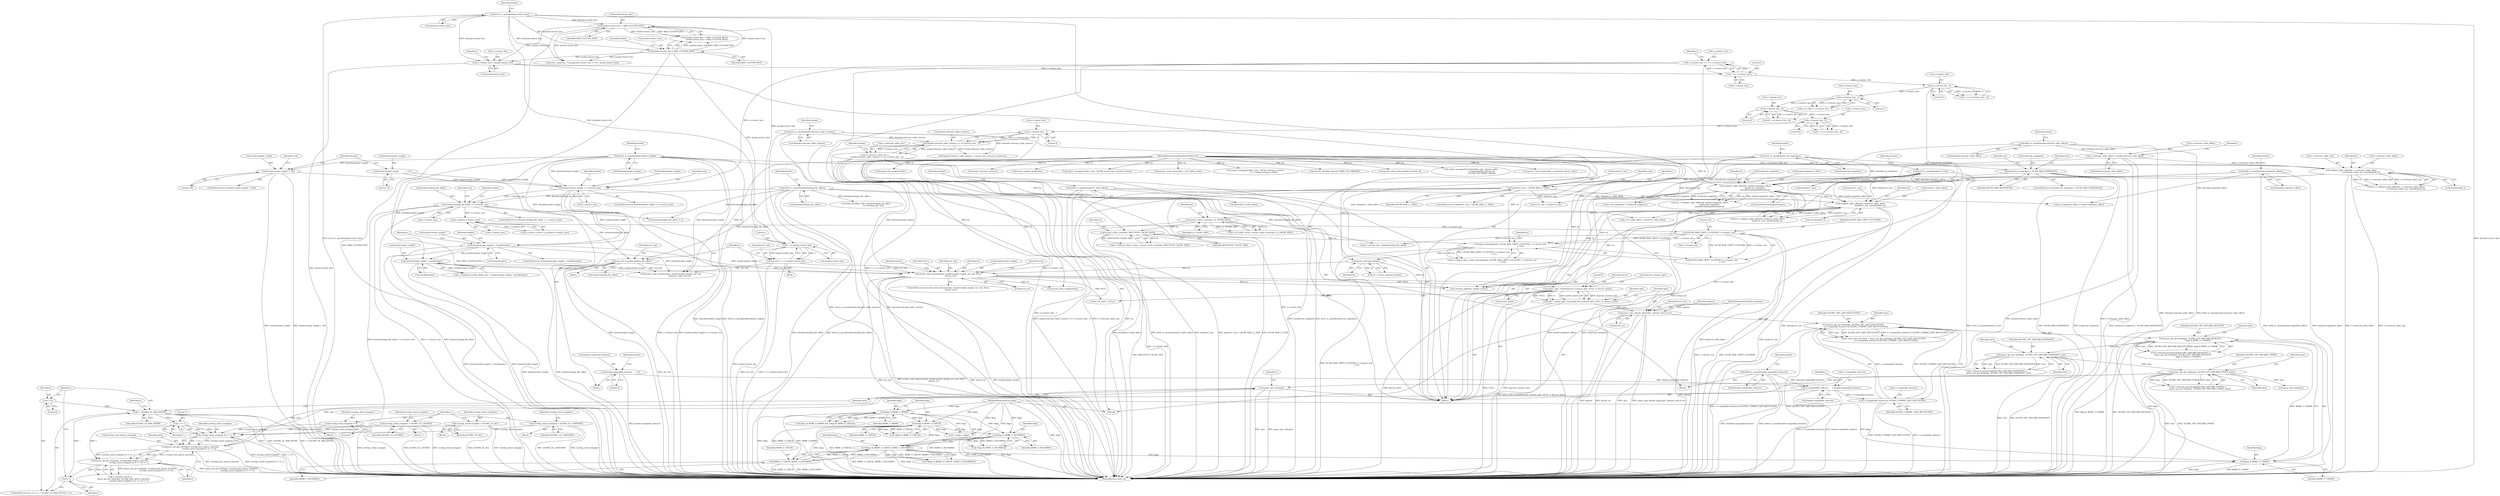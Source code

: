digraph "0_qemu_6a83f8b5bec6f59e56cc49bd49e4c3f8f805d56f_0@pointer" {
"1001400" [label="(Call,qemu_opts_del(opts))"];
"1001312" [label="(Call,qemu_opt_get_bool(opts, QCOW2_OPT_DISCARD_OTHER, false))"];
"1001302" [label="(Call,qemu_opt_get_bool(opts, QCOW2_OPT_DISCARD_SNAPSHOT, true))"];
"1001290" [label="(Call,qemu_opt_get_bool(opts, QCOW2_OPT_DISCARD_REQUEST,\n                          flags & BDRV_O_UNMAP))"];
"1001262" [label="(Call,qemu_opt_get_bool(opts, QCOW2_OPT_LAZY_REFCOUNTS,\n        (s->compatible_features & QCOW2_COMPAT_LAZY_REFCOUNTS)))"];
"1001242" [label="(Call,qemu_opts_absorb_qdict(opts, options, &local_err))"];
"1001233" [label="(Call,opts = qemu_opts_create(&qcow2_runtime_opts, NULL, 0, &error_abort))"];
"1001235" [label="(Call,qemu_opts_create(&qcow2_runtime_opts, NULL, 0, &error_abort))"];
"1001042" [label="(Call,qcow2_read_extensions(bs, header.header_length, ext_end, NULL,\n        &local_err))"];
"1001018" [label="(Call,qcow2_refcount_init(bs))"];
"1000996" [label="(Call,qemu_blockalign(bs, QCOW_MAX_CRYPT_CLUSTERS * s->cluster_size\n                                  + 512))"];
"1000981" [label="(Call,qcow2_cache_create(bs, REFCOUNT_CACHE_SIZE))"];
"1000974" [label="(Call,qcow2_cache_create(bs, L2_CACHE_SIZE))"];
"1000876" [label="(Call,validate_table_offset(bs, header.l1_table_offset,\n                                header.l1_size, sizeof(uint64_t)))"];
"1000786" [label="(Call,validate_table_offset(bs, header.snapshots_offset,\n                                header.nb_snapshots,\n                                sizeof(QCowSnapshotHeader)))"];
"1000750" [label="(Call,validate_table_offset(bs, s->refcount_table_offset,\n                                s->refcount_table_size, sizeof(uint64_t)))"];
"1000121" [label="(MethodParameterIn,BlockDriverState *bs)"];
"1000712" [label="(Call,s->refcount_table_offset = header.refcount_table_offset)"];
"1000218" [label="(Call,be64_to_cpus(&header.refcount_table_offset))"];
"1000719" [label="(Call,s->refcount_table_size =\n        header.refcount_table_clusters << (s->cluster_bits - 3))"];
"1000723" [label="(Call,header.refcount_table_clusters << (s->cluster_bits - 3))"];
"1000223" [label="(Call,be32_to_cpus(&header.refcount_table_clusters))"];
"1000727" [label="(Call,s->cluster_bits - 3)"];
"1000704" [label="(Call,s->cluster_bits - 8)"];
"1000692" [label="(Call,s->cluster_bits - 8)"];
"1000663" [label="(Call,s->cluster_bits - 3)"];
"1000331" [label="(Call,s->cluster_bits - 9)"];
"1000320" [label="(Call,1 << s->cluster_bits)"];
"1000309" [label="(Call,s->cluster_bits = header.cluster_bits)"];
"1000292" [label="(Call,header.cluster_bits > MAX_CLUSTER_BITS)"];
"1000198" [label="(Call,be32_to_cpus(&header.cluster_bits))"];
"1000287" [label="(Call,header.cluster_bits < MIN_CLUSTER_BITS)"];
"1000228" [label="(Call,be64_to_cpus(&header.snapshots_offset))"];
"1000233" [label="(Call,be32_to_cpus(&header.nb_snapshots))"];
"1000770" [label="(Call,header.nb_snapshots > QCOW_MAX_SNAPSHOTS)"];
"1000208" [label="(Call,be64_to_cpus(&header.l1_table_offset))"];
"1000213" [label="(Call,be32_to_cpus(&header.l1_size))"];
"1000806" [label="(Call,header.l1_size > QCOW_MAX_L1_SIZE)"];
"1000999" [label="(Call,QCOW_MAX_CRYPT_CLUSTERS * s->cluster_size)"];
"1000988" [label="(Call,g_malloc(s->cluster_size))"];
"1000479" [label="(Call,header.backing_file_offset > s->cluster_size)"];
"1000183" [label="(Call,be64_to_cpus(&header.backing_file_offset))"];
"1000411" [label="(Call,header.header_length > s->cluster_size)"];
"1000396" [label="(Call,header.header_length < 104)"];
"1000390" [label="(Call,be32_to_cpus(&header.header_length))"];
"1000363" [label="(Call,header.header_length            = 72)"];
"1000316" [label="(Call,s->cluster_size = 1 << s->cluster_bits)"];
"1000439" [label="(Call,header.header_length - sizeof(header))"];
"1000428" [label="(Call,header.header_length > sizeof(header))"];
"1000500" [label="(Call,ext_end = header.backing_file_offset)"];
"1000507" [label="(Call,ext_end = 1 << header.cluster_bits)"];
"1000509" [label="(Call,1 << header.cluster_bits)"];
"1000122" [label="(MethodParameterIn,QDict *options)"];
"1001265" [label="(Call,s->compatible_features & QCOW2_COMPAT_LAZY_REFCOUNTS)"];
"1000521" [label="(Call,s->compatible_features      = header.compatible_features)"];
"1000348" [label="(Call,header.compatible_features      = 0)"];
"1000375" [label="(Call,be64_to_cpus(&header.compatible_features))"];
"1001293" [label="(Call,flags & BDRV_O_UNMAP)"];
"1001196" [label="(Call,flags & (BDRV_O_CHECK | BDRV_O_INCOMING))"];
"1001161" [label="(Call,flags & BDRV_O_INCOMING)"];
"1000123" [label="(MethodParameterIn,int flags)"];
"1000580" [label="(Call,flags & BDRV_O_RDWR)"];
"1000584" [label="(Call,flags & BDRV_O_CHECK)"];
"1001198" [label="(Call,BDRV_O_CHECK | BDRV_O_INCOMING)"];
"1001389" [label="(Call,qemu_opt_get_bool(opts, overlap_bool_option_names[i],\n                              overlap_check_template & (1 << i)))"];
"1001394" [label="(Call,overlap_check_template & (1 << i))"];
"1001353" [label="(Call,overlap_check_template = QCOW2_OL_ALL)"];
"1001333" [label="(Call,overlap_check_template = QCOW2_OL_CONSTANT)"];
"1001343" [label="(Call,overlap_check_template = QCOW2_OL_CACHED)"];
"1001323" [label="(Call,overlap_check_template = 0)"];
"1001396" [label="(Call,1 << i)"];
"1001378" [label="(Call,i < QCOW2_OL_MAX_BITNR)"];
"1001381" [label="(Call,i++)"];
"1001388" [label="(Call,qemu_opt_get_bool(opts, overlap_bool_option_names[i],\n                              overlap_check_template & (1 << i)) << i)"];
"1001375" [label="(Call,i = 0)"];
"1001400" [label="(Call,qemu_opts_del(opts))"];
"1000219" [label="(Call,&header.refcount_table_offset)"];
"1000530" [label="(Identifier,s)"];
"1000704" [label="(Call,s->cluster_bits - 8)"];
"1000584" [label="(Call,flags & BDRV_O_CHECK)"];
"1001258" [label="(Call,s->use_lazy_refcounts = qemu_opt_get_bool(opts, QCOW2_OPT_LAZY_REFCOUNTS,\n        (s->compatible_features & QCOW2_COMPAT_LAZY_REFCOUNTS)))"];
"1000481" [label="(Identifier,header)"];
"1001312" [label="(Call,qemu_opt_get_bool(opts, QCOW2_OPT_DISCARD_OTHER, false))"];
"1000586" [label="(Identifier,BDRV_O_CHECK)"];
"1001294" [label="(Identifier,flags)"];
"1001303" [label="(Identifier,opts)"];
"1000705" [label="(Call,s->cluster_bits)"];
"1001352" [label="(Block,)"];
"1001264" [label="(Identifier,QCOW2_OPT_LAZY_REFCOUNTS)"];
"1000581" [label="(Identifier,flags)"];
"1000881" [label="(Call,header.l1_size)"];
"1000293" [label="(Call,header.cluster_bits)"];
"1000585" [label="(Identifier,flags)"];
"1001378" [label="(Call,i < QCOW2_OL_MAX_BITNR)"];
"1001284" [label="(Call,s->discard_passthrough[QCOW2_DISCARD_REQUEST] =\n        qemu_opt_get_bool(opts, QCOW2_OPT_DISCARD_REQUEST,\n                          flags & BDRV_O_UNMAP))"];
"1000216" [label="(Identifier,header)"];
"1001197" [label="(Identifier,flags)"];
"1001362" [label="(Call,qemu_opts_del(opts))"];
"1001467" [label="(Call,qcow2_cache_destroy(bs, s->refcount_block_cache))"];
"1000208" [label="(Call,be64_to_cpus(&header.l1_table_offset))"];
"1001386" [label="(Identifier,s)"];
"1000298" [label="(Call,error_setg(errp, \"Unsupported cluster size: 2^%i\", header.cluster_bits))"];
"1000976" [label="(Identifier,L2_CACHE_SIZE)"];
"1001482" [label="(MethodReturn,static int)"];
"1000224" [label="(Call,&header.refcount_table_clusters)"];
"1000975" [label="(Identifier,bs)"];
"1000970" [label="(Call,s->l2_table_cache = qcow2_cache_create(bs, L2_CACHE_SIZE))"];
"1000895" [label="(Call,s->l1_table_offset = header.l1_table_offset)"];
"1000984" [label="(Call,s->cluster_cache = g_malloc(s->cluster_size))"];
"1000435" [label="(Call,s->unknown_header_fields_size = header.header_length - sizeof(header))"];
"1000427" [label="(ControlStructure,if (header.header_length > sizeof(header)))"];
"1000999" [label="(Call,QCOW_MAX_CRYPT_CLUSTERS * s->cluster_size)"];
"1000758" [label="(Call,sizeof(uint64_t))"];
"1000296" [label="(Identifier,MAX_CLUSTER_BITS)"];
"1000522" [label="(Call,s->compatible_features)"];
"1001396" [label="(Call,1 << i)"];
"1000390" [label="(Call,be32_to_cpus(&header.header_length))"];
"1001248" [label="(Identifier,local_err)"];
"1000582" [label="(Identifier,BDRV_O_RDWR)"];
"1000580" [label="(Call,flags & BDRV_O_RDWR)"];
"1000755" [label="(Call,s->refcount_table_size)"];
"1000209" [label="(Call,&header.l1_table_offset)"];
"1000992" [label="(Call,s->cluster_data = qemu_blockalign(bs, QCOW_MAX_CRYPT_CLUSTERS * s->cluster_size\n                                  + 512))"];
"1000786" [label="(Call,validate_table_offset(bs, header.snapshots_offset,\n                                header.nb_snapshots,\n                                sizeof(QCowSnapshotHeader)))"];
"1000497" [label="(Identifier,header)"];
"1000659" [label="(Call,s->l2_bits = s->cluster_bits - 3)"];
"1001011" [label="(Call,s->flags = flags)"];
"1000332" [label="(Call,s->cluster_bits)"];
"1000723" [label="(Call,header.refcount_table_clusters << (s->cluster_bits - 3))"];
"1000777" [label="(Identifier,errp)"];
"1001049" [label="(Call,&local_err)"];
"1000231" [label="(Identifier,header)"];
"1000331" [label="(Call,s->cluster_bits - 9)"];
"1000787" [label="(Identifier,bs)"];
"1000667" [label="(Literal,3)"];
"1000664" [label="(Call,s->cluster_bits)"];
"1000483" [label="(Call,s->cluster_size)"];
"1000397" [label="(Call,header.header_length)"];
"1000342" [label="(Block,)"];
"1000501" [label="(Identifier,ext_end)"];
"1001161" [label="(Call,flags & BDRV_O_INCOMING)"];
"1001345" [label="(Identifier,QCOW2_OL_CACHED)"];
"1000791" [label="(Call,header.nb_snapshots)"];
"1001439" [label="(Call,qcow2_free_snapshots(bs))"];
"1000982" [label="(Identifier,bs)"];
"1001376" [label="(Identifier,i)"];
"1000788" [label="(Call,header.snapshots_offset)"];
"1000663" [label="(Call,s->cluster_bits - 3)"];
"1001195" [label="(Call,!(flags & (BDRV_O_CHECK | BDRV_O_INCOMING)))"];
"1000500" [label="(Call,ext_end = header.backing_file_offset)"];
"1000322" [label="(Call,s->cluster_bits)"];
"1000291" [label="(Identifier,MIN_CLUSTER_BITS)"];
"1000369" [label="(Block,)"];
"1001292" [label="(Identifier,QCOW2_OPT_DISCARD_REQUEST)"];
"1000690" [label="(Call,62 - (s->cluster_bits - 8))"];
"1001324" [label="(Identifier,overlap_check_template)"];
"1001019" [label="(Identifier,bs)"];
"1000731" [label="(Literal,3)"];
"1000877" [label="(Identifier,bs)"];
"1000784" [label="(Call,ret = validate_table_offset(bs, header.snapshots_offset,\n                                header.nb_snapshots,\n                                sizeof(QCowSnapshotHeader)))"];
"1000713" [label="(Call,s->refcount_table_offset)"];
"1001389" [label="(Call,qemu_opt_get_bool(opts, overlap_bool_option_names[i],\n                              overlap_check_template & (1 << i)))"];
"1001441" [label="(Call,qcow2_refcount_close(bs))"];
"1001238" [label="(Identifier,NULL)"];
"1000983" [label="(Identifier,REFCOUNT_CACHE_SIZE)"];
"1000721" [label="(Identifier,s)"];
"1000720" [label="(Call,s->refcount_table_size)"];
"1000794" [label="(Call,sizeof(QCowSnapshotHeader))"];
"1000294" [label="(Identifier,header)"];
"1000696" [label="(Literal,8)"];
"1000748" [label="(Call,ret = validate_table_offset(bs, s->refcount_table_offset,\n                                s->refcount_table_size, sizeof(uint64_t)))"];
"1000813" [label="(Identifier,errp)"];
"1000432" [label="(Call,sizeof(header))"];
"1001200" [label="(Identifier,BDRV_O_INCOMING)"];
"1001353" [label="(Call,overlap_check_template = QCOW2_OL_ALL)"];
"1001391" [label="(Call,overlap_bool_option_names[i])"];
"1001381" [label="(Call,i++)"];
"1001004" [label="(Literal,512)"];
"1001244" [label="(Identifier,options)"];
"1001018" [label="(Call,qcow2_refcount_init(bs))"];
"1001233" [label="(Call,opts = qemu_opts_create(&qcow2_runtime_opts, NULL, 0, &error_abort))"];
"1000125" [label="(Block,)"];
"1001236" [label="(Call,&qcow2_runtime_opts)"];
"1000981" [label="(Call,qcow2_cache_create(bs, REFCOUNT_CACHE_SIZE))"];
"1001306" [label="(Call,s->discard_passthrough[QCOW2_DISCARD_OTHER] =\n        qemu_opt_get_bool(opts, QCOW2_OPT_DISCARD_OTHER, false))"];
"1000288" [label="(Call,header.cluster_bits)"];
"1000398" [label="(Identifier,header)"];
"1000317" [label="(Call,s->cluster_size)"];
"1001295" [label="(Identifier,BDRV_O_UNMAP)"];
"1001162" [label="(Identifier,flags)"];
"1001016" [label="(Call,ret = qcow2_refcount_init(bs))"];
"1000827" [label="(Identifier,s)"];
"1001401" [label="(Identifier,opts)"];
"1000480" [label="(Call,header.backing_file_offset)"];
"1001269" [label="(Identifier,QCOW2_COMPAT_LAZY_REFCOUNTS)"];
"1000989" [label="(Call,s->cluster_size)"];
"1000728" [label="(Call,s->cluster_bits)"];
"1000206" [label="(Identifier,header)"];
"1001290" [label="(Call,qemu_opt_get_bool(opts, QCOW2_OPT_DISCARD_REQUEST,\n                          flags & BDRV_O_UNMAP))"];
"1000226" [label="(Identifier,header)"];
"1000807" [label="(Call,header.l1_size)"];
"1001265" [label="(Call,s->compatible_features & QCOW2_COMPAT_LAZY_REFCOUNTS)"];
"1000352" [label="(Literal,0)"];
"1001131" [label="(Call,s->nb_snapshots = header.nb_snapshots)"];
"1000287" [label="(Call,header.cluster_bits < MIN_CLUSTER_BITS)"];
"1000499" [label="(Block,)"];
"1000123" [label="(MethodParameterIn,int flags)"];
"1001335" [label="(Identifier,QCOW2_OL_CONSTANT)"];
"1001296" [label="(Call,s->discard_passthrough[QCOW2_DISCARD_SNAPSHOT] =\n        qemu_opt_get_bool(opts, QCOW2_OPT_DISCARD_SNAPSHOT, true))"];
"1001243" [label="(Identifier,opts)"];
"1000507" [label="(Call,ext_end = 1 << header.cluster_bits)"];
"1001447" [label="(Call,s->l1_table = NULL)"];
"1000184" [label="(Call,&header.backing_file_offset)"];
"1000376" [label="(Call,&header.compatible_features)"];
"1000428" [label="(Call,header.header_length > sizeof(header))"];
"1000318" [label="(Identifier,s)"];
"1000727" [label="(Call,s->cluster_bits - 3)"];
"1001379" [label="(Identifier,i)"];
"1001199" [label="(Identifier,BDRV_O_CHECK)"];
"1001333" [label="(Call,overlap_check_template = QCOW2_OL_CONSTANT)"];
"1001344" [label="(Identifier,overlap_check_template)"];
"1001175" [label="(Call,qcow2_update_header(bs))"];
"1000121" [label="(MethodParameterIn,BlockDriverState *bs)"];
"1000770" [label="(Call,header.nb_snapshots > QCOW_MAX_SNAPSHOTS)"];
"1001095" [label="(Call,bdrv_pread(bs->file, header.backing_file_offset,\n                         bs->backing_file, len))"];
"1001405" [label="(Identifier,s)"];
"1000439" [label="(Call,header.header_length - sizeof(header))"];
"1000214" [label="(Call,&header.l1_size)"];
"1001305" [label="(Identifier,true)"];
"1001314" [label="(Identifier,QCOW2_OPT_DISCARD_OTHER)"];
"1000774" [label="(Identifier,QCOW_MAX_SNAPSHOTS)"];
"1000335" [label="(Literal,9)"];
"1000367" [label="(Literal,72)"];
"1001323" [label="(Call,overlap_check_template = 0)"];
"1001240" [label="(Call,&error_abort)"];
"1001041" [label="(ControlStructure,if (qcow2_read_extensions(bs, header.header_length, ext_end, NULL,\n        &local_err)))"];
"1000183" [label="(Call,be64_to_cpus(&header.backing_file_offset))"];
"1000440" [label="(Call,header.header_length)"];
"1000310" [label="(Call,s->cluster_bits)"];
"1001196" [label="(Call,flags & (BDRV_O_CHECK | BDRV_O_INCOMING))"];
"1001042" [label="(Call,qcow2_read_extensions(bs, header.header_length, ext_end, NULL,\n        &local_err))"];
"1001371" [label="(Identifier,s)"];
"1000719" [label="(Call,s->refcount_table_size =\n        header.refcount_table_clusters << (s->cluster_bits - 3))"];
"1000286" [label="(Call,header.cluster_bits < MIN_CLUSTER_BITS ||\n        header.cluster_bits > MAX_CLUSTER_BITS)"];
"1000702" [label="(Call,1 << (s->cluster_bits - 8))"];
"1000876" [label="(Call,validate_table_offset(bs, header.l1_table_offset,\n                                header.l1_size, sizeof(uint64_t)))"];
"1000320" [label="(Call,1 << s->cluster_bits)"];
"1000412" [label="(Call,header.header_length)"];
"1000751" [label="(Identifier,bs)"];
"1001242" [label="(Call,qemu_opts_absorb_qdict(opts, options, &local_err))"];
"1000974" [label="(Call,qcow2_cache_create(bs, L2_CACHE_SIZE))"];
"1000692" [label="(Call,s->cluster_bits - 8)"];
"1000266" [label="(Call,report_unsupported(bs, errp, \"QCOW version %d\", header.version))"];
"1001293" [label="(Call,flags & BDRV_O_UNMAP)"];
"1001063" [label="(Identifier,header)"];
"1001343" [label="(Call,overlap_check_template = QCOW2_OL_CACHED)"];
"1000805" [label="(ControlStructure,if (header.l1_size > QCOW_MAX_L1_SIZE))"];
"1001061" [label="(Call,header.backing_file_offset != 0)"];
"1000988" [label="(Call,g_malloc(s->cluster_size))"];
"1000363" [label="(Call,header.header_length            = 72)"];
"1000420" [label="(Identifier,errp)"];
"1001398" [label="(Identifier,i)"];
"1000122" [label="(MethodParameterIn,QDict *options)"];
"1001245" [label="(Call,&local_err)"];
"1001048" [label="(Identifier,NULL)"];
"1001395" [label="(Identifier,overlap_check_template)"];
"1000313" [label="(Call,header.cluster_bits)"];
"1000735" [label="(Identifier,header)"];
"1000292" [label="(Call,header.cluster_bits > MAX_CLUSTER_BITS)"];
"1000525" [label="(Call,header.compatible_features)"];
"1001304" [label="(Identifier,QCOW2_OPT_DISCARD_SNAPSHOT)"];
"1001000" [label="(Identifier,QCOW_MAX_CRYPT_CLUSTERS)"];
"1001334" [label="(Identifier,overlap_check_template)"];
"1001390" [label="(Identifier,opts)"];
"1001399" [label="(Identifier,i)"];
"1001397" [label="(Literal,1)"];
"1000355" [label="(Identifier,header)"];
"1000750" [label="(Call,validate_table_offset(bs, s->refcount_table_offset,\n                                s->refcount_table_size, sizeof(uint64_t)))"];
"1000430" [label="(Identifier,header)"];
"1000191" [label="(Identifier,header)"];
"1000506" [label="(Block,)"];
"1000327" [label="(Identifier,s)"];
"1001437" [label="(Call,cleanup_unknown_header_ext(bs))"];
"1001001" [label="(Call,s->cluster_size)"];
"1000348" [label="(Call,header.compatible_features      = 0)"];
"1000977" [label="(Call,s->refcount_block_cache = qcow2_cache_create(bs, REFCOUNT_CACHE_SIZE))"];
"1001388" [label="(Call,qemu_opt_get_bool(opts, overlap_bool_option_names[i],\n                              overlap_check_template & (1 << i)) << i)"];
"1001235" [label="(Call,qemu_opts_create(&qcow2_runtime_opts, NULL, 0, &error_abort))"];
"1001355" [label="(Identifier,QCOW2_OL_ALL)"];
"1000396" [label="(Call,header.header_length < 104)"];
"1000733" [label="(Call,header.refcount_table_clusters > qcow2_max_refcount_clusters(s))"];
"1000708" [label="(Literal,8)"];
"1001332" [label="(Block,)"];
"1001457" [label="(Call,qcow2_cache_destroy(bs, s->l2_table_cache))"];
"1001380" [label="(Identifier,QCOW2_OL_MAX_BITNR)"];
"1001047" [label="(Identifier,ext_end)"];
"1001382" [label="(Identifier,i)"];
"1001384" [label="(Call,s->overlap_check |=\n            qemu_opt_get_bool(opts, overlap_bool_option_names[i],\n                              overlap_check_template & (1 << i)) << i)"];
"1000884" [label="(Call,sizeof(uint64_t))"];
"1000316" [label="(Call,s->cluster_size = 1 << s->cluster_bits)"];
"1000221" [label="(Identifier,header)"];
"1001325" [label="(Literal,0)"];
"1001313" [label="(Identifier,opts)"];
"1000502" [label="(Call,header.backing_file_offset)"];
"1000403" [label="(Identifier,errp)"];
"1000603" [label="(Call,report_unsupported(bs, errp, \"%d bit reference counts\",\n                           1 << header.refcount_order))"];
"1001140" [label="(Call,qcow2_read_snapshots(bs))"];
"1000218" [label="(Call,be64_to_cpus(&header.refcount_table_offset))"];
"1001043" [label="(Identifier,bs)"];
"1000199" [label="(Call,&header.cluster_bits)"];
"1000443" [label="(Call,sizeof(header))"];
"1001354" [label="(Identifier,overlap_check_template)"];
"1001377" [label="(Literal,0)"];
"1000213" [label="(Call,be32_to_cpus(&header.l1_size))"];
"1000321" [label="(Literal,1)"];
"1001163" [label="(Identifier,BDRV_O_INCOMING)"];
"1001375" [label="(Call,i = 0)"];
"1000478" [label="(ControlStructure,if (header.backing_file_offset > s->cluster_size))"];
"1000724" [label="(Call,header.refcount_table_clusters)"];
"1001217" [label="(Call,qcow2_check(bs, &result, BDRV_FIX_ERRORS))"];
"1000878" [label="(Call,header.l1_table_offset)"];
"1001044" [label="(Call,header.header_length)"];
"1000693" [label="(Call,s->cluster_bits)"];
"1000510" [label="(Literal,1)"];
"1000516" [label="(Identifier,s)"];
"1001262" [label="(Call,qemu_opt_get_bool(opts, QCOW2_OPT_LAZY_REFCOUNTS,\n        (s->compatible_features & QCOW2_COMPAT_LAZY_REFCOUNTS)))"];
"1000509" [label="(Call,1 << header.cluster_bits)"];
"1001302" [label="(Call,qemu_opt_get_bool(opts, QCOW2_OPT_DISCARD_SNAPSHOT, true))"];
"1000349" [label="(Call,header.compatible_features)"];
"1000874" [label="(Call,ret = validate_table_offset(bs, header.l1_table_offset,\n                                header.l1_size, sizeof(uint64_t)))"];
"1000546" [label="(Call,qcow2_read_extensions(bs, header.header_length, ext_end,\n                              &feature_table, NULL))"];
"1000479" [label="(Call,header.backing_file_offset > s->cluster_size)"];
"1001322" [label="(Block,)"];
"1000400" [label="(Literal,104)"];
"1000437" [label="(Identifier,s)"];
"1001077" [label="(Call,s->cluster_size - header.backing_file_offset)"];
"1000488" [label="(Identifier,errp)"];
"1000769" [label="(ControlStructure,if (header.nb_snapshots > QCOW_MAX_SNAPSHOTS))"];
"1000511" [label="(Call,header.cluster_bits)"];
"1001291" [label="(Identifier,opts)"];
"1000712" [label="(Call,s->refcount_table_offset = header.refcount_table_offset)"];
"1000810" [label="(Identifier,QCOW_MAX_L1_SIZE)"];
"1001239" [label="(Literal,0)"];
"1001425" [label="(Call,qcow2_check_refcounts(bs, &result, 0))"];
"1000395" [label="(ControlStructure,if (header.header_length < 104))"];
"1000364" [label="(Call,header.header_length)"];
"1001198" [label="(Call,BDRV_O_CHECK | BDRV_O_INCOMING)"];
"1000413" [label="(Identifier,header)"];
"1000583" [label="(Call,!(flags & BDRV_O_CHECK))"];
"1000785" [label="(Identifier,ret)"];
"1000411" [label="(Call,header.header_length > s->cluster_size)"];
"1000998" [label="(Call,QCOW_MAX_CRYPT_CLUSTERS * s->cluster_size\n                                  + 512)"];
"1000806" [label="(Call,header.l1_size > QCOW_MAX_L1_SIZE)"];
"1000241" [label="(Identifier,header)"];
"1000521" [label="(Call,s->compatible_features      = header.compatible_features)"];
"1001053" [label="(Identifier,errp)"];
"1000771" [label="(Call,header.nb_snapshots)"];
"1000996" [label="(Call,qemu_blockalign(bs, QCOW_MAX_CRYPT_CLUSTERS * s->cluster_size\n                                  + 512))"];
"1000410" [label="(ControlStructure,if (header.header_length > s->cluster_size))"];
"1000236" [label="(Identifier,header)"];
"1001160" [label="(Call,!(flags & BDRV_O_INCOMING))"];
"1000198" [label="(Call,be32_to_cpus(&header.cluster_bits))"];
"1000233" [label="(Call,be32_to_cpus(&header.nb_snapshots))"];
"1000429" [label="(Call,header.header_length)"];
"1000555" [label="(Call,report_unsupported_feature(bs, errp, feature_table,\n                                   s->incompatible_features &\n                                   ~QCOW2_INCOMPAT_MASK))"];
"1000579" [label="(Call,(flags & BDRV_O_RDWR) && !(flags & BDRV_O_CHECK))"];
"1000391" [label="(Call,&header.header_length)"];
"1000383" [label="(Identifier,header)"];
"1001342" [label="(Block,)"];
"1000228" [label="(Call,be64_to_cpus(&header.snapshots_offset))"];
"1000997" [label="(Identifier,bs)"];
"1000415" [label="(Call,s->cluster_size)"];
"1001315" [label="(Identifier,false)"];
"1000223" [label="(Call,be32_to_cpus(&header.refcount_table_clusters))"];
"1000329" [label="(Call,1 << (s->cluster_bits - 9))"];
"1001374" [label="(ControlStructure,for (i = 0; i < QCOW2_OL_MAX_BITNR; i++))"];
"1000375" [label="(Call,be64_to_cpus(&header.compatible_features))"];
"1001263" [label="(Identifier,opts)"];
"1001394" [label="(Call,overlap_check_template & (1 << i))"];
"1001124" [label="(Call,s->snapshots_offset = header.snapshots_offset)"];
"1001266" [label="(Call,s->compatible_features)"];
"1000234" [label="(Call,&header.nb_snapshots)"];
"1001234" [label="(Identifier,opts)"];
"1000508" [label="(Identifier,ext_end)"];
"1000752" [label="(Call,s->refcount_table_offset)"];
"1000716" [label="(Call,header.refcount_table_offset)"];
"1000229" [label="(Call,&header.snapshots_offset)"];
"1000825" [label="(Call,s->l1_size = header.l1_size)"];
"1000309" [label="(Call,s->cluster_bits = header.cluster_bits)"];
"1001400" -> "1000125"  [label="AST: "];
"1001400" -> "1001401"  [label="CFG: "];
"1001401" -> "1001400"  [label="AST: "];
"1001405" -> "1001400"  [label="CFG: "];
"1001400" -> "1001482"  [label="DDG: qemu_opts_del(opts)"];
"1001400" -> "1001482"  [label="DDG: opts"];
"1001312" -> "1001400"  [label="DDG: opts"];
"1001389" -> "1001400"  [label="DDG: opts"];
"1001312" -> "1001306"  [label="AST: "];
"1001312" -> "1001315"  [label="CFG: "];
"1001313" -> "1001312"  [label="AST: "];
"1001314" -> "1001312"  [label="AST: "];
"1001315" -> "1001312"  [label="AST: "];
"1001306" -> "1001312"  [label="CFG: "];
"1001312" -> "1001482"  [label="DDG: false"];
"1001312" -> "1001482"  [label="DDG: QCOW2_OPT_DISCARD_OTHER"];
"1001312" -> "1001306"  [label="DDG: opts"];
"1001312" -> "1001306"  [label="DDG: QCOW2_OPT_DISCARD_OTHER"];
"1001312" -> "1001306"  [label="DDG: false"];
"1001302" -> "1001312"  [label="DDG: opts"];
"1001312" -> "1001362"  [label="DDG: opts"];
"1001312" -> "1001389"  [label="DDG: opts"];
"1001302" -> "1001296"  [label="AST: "];
"1001302" -> "1001305"  [label="CFG: "];
"1001303" -> "1001302"  [label="AST: "];
"1001304" -> "1001302"  [label="AST: "];
"1001305" -> "1001302"  [label="AST: "];
"1001296" -> "1001302"  [label="CFG: "];
"1001302" -> "1001482"  [label="DDG: QCOW2_OPT_DISCARD_SNAPSHOT"];
"1001302" -> "1001482"  [label="DDG: true"];
"1001302" -> "1001296"  [label="DDG: opts"];
"1001302" -> "1001296"  [label="DDG: QCOW2_OPT_DISCARD_SNAPSHOT"];
"1001302" -> "1001296"  [label="DDG: true"];
"1001290" -> "1001302"  [label="DDG: opts"];
"1001290" -> "1001284"  [label="AST: "];
"1001290" -> "1001293"  [label="CFG: "];
"1001291" -> "1001290"  [label="AST: "];
"1001292" -> "1001290"  [label="AST: "];
"1001293" -> "1001290"  [label="AST: "];
"1001284" -> "1001290"  [label="CFG: "];
"1001290" -> "1001482"  [label="DDG: flags & BDRV_O_UNMAP"];
"1001290" -> "1001482"  [label="DDG: QCOW2_OPT_DISCARD_REQUEST"];
"1001290" -> "1001284"  [label="DDG: opts"];
"1001290" -> "1001284"  [label="DDG: QCOW2_OPT_DISCARD_REQUEST"];
"1001290" -> "1001284"  [label="DDG: flags & BDRV_O_UNMAP"];
"1001262" -> "1001290"  [label="DDG: opts"];
"1001293" -> "1001290"  [label="DDG: flags"];
"1001293" -> "1001290"  [label="DDG: BDRV_O_UNMAP"];
"1001262" -> "1001258"  [label="AST: "];
"1001262" -> "1001265"  [label="CFG: "];
"1001263" -> "1001262"  [label="AST: "];
"1001264" -> "1001262"  [label="AST: "];
"1001265" -> "1001262"  [label="AST: "];
"1001258" -> "1001262"  [label="CFG: "];
"1001262" -> "1001482"  [label="DDG: s->compatible_features & QCOW2_COMPAT_LAZY_REFCOUNTS"];
"1001262" -> "1001482"  [label="DDG: QCOW2_OPT_LAZY_REFCOUNTS"];
"1001262" -> "1001258"  [label="DDG: opts"];
"1001262" -> "1001258"  [label="DDG: QCOW2_OPT_LAZY_REFCOUNTS"];
"1001262" -> "1001258"  [label="DDG: s->compatible_features & QCOW2_COMPAT_LAZY_REFCOUNTS"];
"1001242" -> "1001262"  [label="DDG: opts"];
"1001265" -> "1001262"  [label="DDG: s->compatible_features"];
"1001265" -> "1001262"  [label="DDG: QCOW2_COMPAT_LAZY_REFCOUNTS"];
"1001242" -> "1000125"  [label="AST: "];
"1001242" -> "1001245"  [label="CFG: "];
"1001243" -> "1001242"  [label="AST: "];
"1001244" -> "1001242"  [label="AST: "];
"1001245" -> "1001242"  [label="AST: "];
"1001248" -> "1001242"  [label="CFG: "];
"1001242" -> "1001482"  [label="DDG: opts"];
"1001242" -> "1001482"  [label="DDG: qemu_opts_absorb_qdict(opts, options, &local_err)"];
"1001242" -> "1001482"  [label="DDG: options"];
"1001242" -> "1001482"  [label="DDG: &local_err"];
"1001233" -> "1001242"  [label="DDG: opts"];
"1000122" -> "1001242"  [label="DDG: options"];
"1001042" -> "1001242"  [label="DDG: &local_err"];
"1001233" -> "1000125"  [label="AST: "];
"1001233" -> "1001235"  [label="CFG: "];
"1001234" -> "1001233"  [label="AST: "];
"1001235" -> "1001233"  [label="AST: "];
"1001243" -> "1001233"  [label="CFG: "];
"1001233" -> "1001482"  [label="DDG: qemu_opts_create(&qcow2_runtime_opts, NULL, 0, &error_abort)"];
"1001235" -> "1001233"  [label="DDG: &qcow2_runtime_opts"];
"1001235" -> "1001233"  [label="DDG: NULL"];
"1001235" -> "1001233"  [label="DDG: 0"];
"1001235" -> "1001233"  [label="DDG: &error_abort"];
"1001235" -> "1001240"  [label="CFG: "];
"1001236" -> "1001235"  [label="AST: "];
"1001238" -> "1001235"  [label="AST: "];
"1001239" -> "1001235"  [label="AST: "];
"1001240" -> "1001235"  [label="AST: "];
"1001235" -> "1001482"  [label="DDG: NULL"];
"1001235" -> "1001482"  [label="DDG: &qcow2_runtime_opts"];
"1001235" -> "1001482"  [label="DDG: &error_abort"];
"1001042" -> "1001235"  [label="DDG: NULL"];
"1001235" -> "1001447"  [label="DDG: NULL"];
"1001042" -> "1001041"  [label="AST: "];
"1001042" -> "1001049"  [label="CFG: "];
"1001043" -> "1001042"  [label="AST: "];
"1001044" -> "1001042"  [label="AST: "];
"1001047" -> "1001042"  [label="AST: "];
"1001048" -> "1001042"  [label="AST: "];
"1001049" -> "1001042"  [label="AST: "];
"1001053" -> "1001042"  [label="CFG: "];
"1001063" -> "1001042"  [label="CFG: "];
"1001042" -> "1001482"  [label="DDG: &local_err"];
"1001042" -> "1001482"  [label="DDG: header.header_length"];
"1001042" -> "1001482"  [label="DDG: ext_end"];
"1001042" -> "1001482"  [label="DDG: qcow2_read_extensions(bs, header.header_length, ext_end, NULL,\n        &local_err)"];
"1001018" -> "1001042"  [label="DDG: bs"];
"1000121" -> "1001042"  [label="DDG: bs"];
"1000439" -> "1001042"  [label="DDG: header.header_length"];
"1000390" -> "1001042"  [label="DDG: &header.header_length"];
"1000428" -> "1001042"  [label="DDG: header.header_length"];
"1000500" -> "1001042"  [label="DDG: ext_end"];
"1000507" -> "1001042"  [label="DDG: ext_end"];
"1001042" -> "1001140"  [label="DDG: bs"];
"1001042" -> "1001437"  [label="DDG: bs"];
"1001042" -> "1001447"  [label="DDG: NULL"];
"1001018" -> "1001016"  [label="AST: "];
"1001018" -> "1001019"  [label="CFG: "];
"1001019" -> "1001018"  [label="AST: "];
"1001016" -> "1001018"  [label="CFG: "];
"1001018" -> "1001016"  [label="DDG: bs"];
"1000996" -> "1001018"  [label="DDG: bs"];
"1000121" -> "1001018"  [label="DDG: bs"];
"1001018" -> "1001437"  [label="DDG: bs"];
"1000996" -> "1000992"  [label="AST: "];
"1000996" -> "1000998"  [label="CFG: "];
"1000997" -> "1000996"  [label="AST: "];
"1000998" -> "1000996"  [label="AST: "];
"1000992" -> "1000996"  [label="CFG: "];
"1000996" -> "1001482"  [label="DDG: QCOW_MAX_CRYPT_CLUSTERS * s->cluster_size\n                                  + 512"];
"1000996" -> "1000992"  [label="DDG: bs"];
"1000996" -> "1000992"  [label="DDG: QCOW_MAX_CRYPT_CLUSTERS * s->cluster_size\n                                  + 512"];
"1000981" -> "1000996"  [label="DDG: bs"];
"1000121" -> "1000996"  [label="DDG: bs"];
"1000999" -> "1000996"  [label="DDG: QCOW_MAX_CRYPT_CLUSTERS"];
"1000999" -> "1000996"  [label="DDG: s->cluster_size"];
"1000981" -> "1000977"  [label="AST: "];
"1000981" -> "1000983"  [label="CFG: "];
"1000982" -> "1000981"  [label="AST: "];
"1000983" -> "1000981"  [label="AST: "];
"1000977" -> "1000981"  [label="CFG: "];
"1000981" -> "1001482"  [label="DDG: REFCOUNT_CACHE_SIZE"];
"1000981" -> "1000977"  [label="DDG: bs"];
"1000981" -> "1000977"  [label="DDG: REFCOUNT_CACHE_SIZE"];
"1000974" -> "1000981"  [label="DDG: bs"];
"1000121" -> "1000981"  [label="DDG: bs"];
"1000974" -> "1000970"  [label="AST: "];
"1000974" -> "1000976"  [label="CFG: "];
"1000975" -> "1000974"  [label="AST: "];
"1000976" -> "1000974"  [label="AST: "];
"1000970" -> "1000974"  [label="CFG: "];
"1000974" -> "1001482"  [label="DDG: L2_CACHE_SIZE"];
"1000974" -> "1000970"  [label="DDG: bs"];
"1000974" -> "1000970"  [label="DDG: L2_CACHE_SIZE"];
"1000876" -> "1000974"  [label="DDG: bs"];
"1000121" -> "1000974"  [label="DDG: bs"];
"1000876" -> "1000874"  [label="AST: "];
"1000876" -> "1000884"  [label="CFG: "];
"1000877" -> "1000876"  [label="AST: "];
"1000878" -> "1000876"  [label="AST: "];
"1000881" -> "1000876"  [label="AST: "];
"1000884" -> "1000876"  [label="AST: "];
"1000874" -> "1000876"  [label="CFG: "];
"1000876" -> "1001482"  [label="DDG: header.l1_table_offset"];
"1000876" -> "1001482"  [label="DDG: header.l1_size"];
"1000876" -> "1000874"  [label="DDG: bs"];
"1000876" -> "1000874"  [label="DDG: header.l1_table_offset"];
"1000876" -> "1000874"  [label="DDG: header.l1_size"];
"1000786" -> "1000876"  [label="DDG: bs"];
"1000121" -> "1000876"  [label="DDG: bs"];
"1000208" -> "1000876"  [label="DDG: &header.l1_table_offset"];
"1000213" -> "1000876"  [label="DDG: &header.l1_size"];
"1000806" -> "1000876"  [label="DDG: header.l1_size"];
"1000876" -> "1000895"  [label="DDG: header.l1_table_offset"];
"1000876" -> "1001437"  [label="DDG: bs"];
"1000786" -> "1000784"  [label="AST: "];
"1000786" -> "1000794"  [label="CFG: "];
"1000787" -> "1000786"  [label="AST: "];
"1000788" -> "1000786"  [label="AST: "];
"1000791" -> "1000786"  [label="AST: "];
"1000794" -> "1000786"  [label="AST: "];
"1000784" -> "1000786"  [label="CFG: "];
"1000786" -> "1001482"  [label="DDG: header.nb_snapshots"];
"1000786" -> "1001482"  [label="DDG: header.snapshots_offset"];
"1000786" -> "1000784"  [label="DDG: bs"];
"1000786" -> "1000784"  [label="DDG: header.snapshots_offset"];
"1000786" -> "1000784"  [label="DDG: header.nb_snapshots"];
"1000750" -> "1000786"  [label="DDG: bs"];
"1000121" -> "1000786"  [label="DDG: bs"];
"1000228" -> "1000786"  [label="DDG: &header.snapshots_offset"];
"1000233" -> "1000786"  [label="DDG: &header.nb_snapshots"];
"1000770" -> "1000786"  [label="DDG: header.nb_snapshots"];
"1000786" -> "1001124"  [label="DDG: header.snapshots_offset"];
"1000786" -> "1001131"  [label="DDG: header.nb_snapshots"];
"1000786" -> "1001437"  [label="DDG: bs"];
"1000750" -> "1000748"  [label="AST: "];
"1000750" -> "1000758"  [label="CFG: "];
"1000751" -> "1000750"  [label="AST: "];
"1000752" -> "1000750"  [label="AST: "];
"1000755" -> "1000750"  [label="AST: "];
"1000758" -> "1000750"  [label="AST: "];
"1000748" -> "1000750"  [label="CFG: "];
"1000750" -> "1001482"  [label="DDG: s->refcount_table_size"];
"1000750" -> "1001482"  [label="DDG: s->refcount_table_offset"];
"1000750" -> "1000748"  [label="DDG: bs"];
"1000750" -> "1000748"  [label="DDG: s->refcount_table_offset"];
"1000750" -> "1000748"  [label="DDG: s->refcount_table_size"];
"1000121" -> "1000750"  [label="DDG: bs"];
"1000712" -> "1000750"  [label="DDG: s->refcount_table_offset"];
"1000719" -> "1000750"  [label="DDG: s->refcount_table_size"];
"1000750" -> "1001437"  [label="DDG: bs"];
"1000121" -> "1000120"  [label="AST: "];
"1000121" -> "1001482"  [label="DDG: bs"];
"1000121" -> "1000266"  [label="DDG: bs"];
"1000121" -> "1000546"  [label="DDG: bs"];
"1000121" -> "1000555"  [label="DDG: bs"];
"1000121" -> "1000603"  [label="DDG: bs"];
"1000121" -> "1001140"  [label="DDG: bs"];
"1000121" -> "1001175"  [label="DDG: bs"];
"1000121" -> "1001217"  [label="DDG: bs"];
"1000121" -> "1001425"  [label="DDG: bs"];
"1000121" -> "1001437"  [label="DDG: bs"];
"1000121" -> "1001439"  [label="DDG: bs"];
"1000121" -> "1001441"  [label="DDG: bs"];
"1000121" -> "1001457"  [label="DDG: bs"];
"1000121" -> "1001467"  [label="DDG: bs"];
"1000712" -> "1000125"  [label="AST: "];
"1000712" -> "1000716"  [label="CFG: "];
"1000713" -> "1000712"  [label="AST: "];
"1000716" -> "1000712"  [label="AST: "];
"1000721" -> "1000712"  [label="CFG: "];
"1000712" -> "1001482"  [label="DDG: header.refcount_table_offset"];
"1000712" -> "1001482"  [label="DDG: s->refcount_table_offset"];
"1000218" -> "1000712"  [label="DDG: &header.refcount_table_offset"];
"1000218" -> "1000125"  [label="AST: "];
"1000218" -> "1000219"  [label="CFG: "];
"1000219" -> "1000218"  [label="AST: "];
"1000226" -> "1000218"  [label="CFG: "];
"1000218" -> "1001482"  [label="DDG: &header.refcount_table_offset"];
"1000218" -> "1001482"  [label="DDG: be64_to_cpus(&header.refcount_table_offset)"];
"1000719" -> "1000125"  [label="AST: "];
"1000719" -> "1000723"  [label="CFG: "];
"1000720" -> "1000719"  [label="AST: "];
"1000723" -> "1000719"  [label="AST: "];
"1000735" -> "1000719"  [label="CFG: "];
"1000719" -> "1001482"  [label="DDG: s->refcount_table_size"];
"1000719" -> "1001482"  [label="DDG: header.refcount_table_clusters << (s->cluster_bits - 3)"];
"1000723" -> "1000719"  [label="DDG: header.refcount_table_clusters"];
"1000723" -> "1000719"  [label="DDG: s->cluster_bits - 3"];
"1000723" -> "1000727"  [label="CFG: "];
"1000724" -> "1000723"  [label="AST: "];
"1000727" -> "1000723"  [label="AST: "];
"1000723" -> "1001482"  [label="DDG: s->cluster_bits - 3"];
"1000223" -> "1000723"  [label="DDG: &header.refcount_table_clusters"];
"1000727" -> "1000723"  [label="DDG: s->cluster_bits"];
"1000727" -> "1000723"  [label="DDG: 3"];
"1000723" -> "1000733"  [label="DDG: header.refcount_table_clusters"];
"1000223" -> "1000125"  [label="AST: "];
"1000223" -> "1000224"  [label="CFG: "];
"1000224" -> "1000223"  [label="AST: "];
"1000231" -> "1000223"  [label="CFG: "];
"1000223" -> "1001482"  [label="DDG: be32_to_cpus(&header.refcount_table_clusters)"];
"1000223" -> "1001482"  [label="DDG: &header.refcount_table_clusters"];
"1000223" -> "1000733"  [label="DDG: &header.refcount_table_clusters"];
"1000727" -> "1000731"  [label="CFG: "];
"1000728" -> "1000727"  [label="AST: "];
"1000731" -> "1000727"  [label="AST: "];
"1000727" -> "1001482"  [label="DDG: s->cluster_bits"];
"1000704" -> "1000727"  [label="DDG: s->cluster_bits"];
"1000704" -> "1000702"  [label="AST: "];
"1000704" -> "1000708"  [label="CFG: "];
"1000705" -> "1000704"  [label="AST: "];
"1000708" -> "1000704"  [label="AST: "];
"1000702" -> "1000704"  [label="CFG: "];
"1000704" -> "1000702"  [label="DDG: s->cluster_bits"];
"1000704" -> "1000702"  [label="DDG: 8"];
"1000692" -> "1000704"  [label="DDG: s->cluster_bits"];
"1000692" -> "1000690"  [label="AST: "];
"1000692" -> "1000696"  [label="CFG: "];
"1000693" -> "1000692"  [label="AST: "];
"1000696" -> "1000692"  [label="AST: "];
"1000690" -> "1000692"  [label="CFG: "];
"1000692" -> "1000690"  [label="DDG: s->cluster_bits"];
"1000692" -> "1000690"  [label="DDG: 8"];
"1000663" -> "1000692"  [label="DDG: s->cluster_bits"];
"1000663" -> "1000659"  [label="AST: "];
"1000663" -> "1000667"  [label="CFG: "];
"1000664" -> "1000663"  [label="AST: "];
"1000667" -> "1000663"  [label="AST: "];
"1000659" -> "1000663"  [label="CFG: "];
"1000663" -> "1000659"  [label="DDG: s->cluster_bits"];
"1000663" -> "1000659"  [label="DDG: 3"];
"1000331" -> "1000663"  [label="DDG: s->cluster_bits"];
"1000331" -> "1000329"  [label="AST: "];
"1000331" -> "1000335"  [label="CFG: "];
"1000332" -> "1000331"  [label="AST: "];
"1000335" -> "1000331"  [label="AST: "];
"1000329" -> "1000331"  [label="CFG: "];
"1000331" -> "1001482"  [label="DDG: s->cluster_bits"];
"1000331" -> "1000329"  [label="DDG: s->cluster_bits"];
"1000331" -> "1000329"  [label="DDG: 9"];
"1000320" -> "1000331"  [label="DDG: s->cluster_bits"];
"1000320" -> "1000316"  [label="AST: "];
"1000320" -> "1000322"  [label="CFG: "];
"1000321" -> "1000320"  [label="AST: "];
"1000322" -> "1000320"  [label="AST: "];
"1000316" -> "1000320"  [label="CFG: "];
"1000320" -> "1000316"  [label="DDG: 1"];
"1000320" -> "1000316"  [label="DDG: s->cluster_bits"];
"1000309" -> "1000320"  [label="DDG: s->cluster_bits"];
"1000309" -> "1000125"  [label="AST: "];
"1000309" -> "1000313"  [label="CFG: "];
"1000310" -> "1000309"  [label="AST: "];
"1000313" -> "1000309"  [label="AST: "];
"1000318" -> "1000309"  [label="CFG: "];
"1000309" -> "1001482"  [label="DDG: header.cluster_bits"];
"1000292" -> "1000309"  [label="DDG: header.cluster_bits"];
"1000198" -> "1000309"  [label="DDG: &header.cluster_bits"];
"1000287" -> "1000309"  [label="DDG: header.cluster_bits"];
"1000292" -> "1000286"  [label="AST: "];
"1000292" -> "1000296"  [label="CFG: "];
"1000293" -> "1000292"  [label="AST: "];
"1000296" -> "1000292"  [label="AST: "];
"1000286" -> "1000292"  [label="CFG: "];
"1000292" -> "1001482"  [label="DDG: MAX_CLUSTER_BITS"];
"1000292" -> "1000286"  [label="DDG: header.cluster_bits"];
"1000292" -> "1000286"  [label="DDG: MAX_CLUSTER_BITS"];
"1000198" -> "1000292"  [label="DDG: &header.cluster_bits"];
"1000287" -> "1000292"  [label="DDG: header.cluster_bits"];
"1000292" -> "1000298"  [label="DDG: header.cluster_bits"];
"1000292" -> "1000509"  [label="DDG: header.cluster_bits"];
"1000198" -> "1000125"  [label="AST: "];
"1000198" -> "1000199"  [label="CFG: "];
"1000199" -> "1000198"  [label="AST: "];
"1000206" -> "1000198"  [label="CFG: "];
"1000198" -> "1001482"  [label="DDG: &header.cluster_bits"];
"1000198" -> "1001482"  [label="DDG: be32_to_cpus(&header.cluster_bits)"];
"1000198" -> "1000287"  [label="DDG: &header.cluster_bits"];
"1000198" -> "1000298"  [label="DDG: &header.cluster_bits"];
"1000198" -> "1000509"  [label="DDG: &header.cluster_bits"];
"1000287" -> "1000286"  [label="AST: "];
"1000287" -> "1000291"  [label="CFG: "];
"1000288" -> "1000287"  [label="AST: "];
"1000291" -> "1000287"  [label="AST: "];
"1000294" -> "1000287"  [label="CFG: "];
"1000286" -> "1000287"  [label="CFG: "];
"1000287" -> "1001482"  [label="DDG: MIN_CLUSTER_BITS"];
"1000287" -> "1000286"  [label="DDG: header.cluster_bits"];
"1000287" -> "1000286"  [label="DDG: MIN_CLUSTER_BITS"];
"1000287" -> "1000298"  [label="DDG: header.cluster_bits"];
"1000287" -> "1000509"  [label="DDG: header.cluster_bits"];
"1000228" -> "1000125"  [label="AST: "];
"1000228" -> "1000229"  [label="CFG: "];
"1000229" -> "1000228"  [label="AST: "];
"1000236" -> "1000228"  [label="CFG: "];
"1000228" -> "1001482"  [label="DDG: be64_to_cpus(&header.snapshots_offset)"];
"1000228" -> "1001482"  [label="DDG: &header.snapshots_offset"];
"1000228" -> "1001124"  [label="DDG: &header.snapshots_offset"];
"1000233" -> "1000125"  [label="AST: "];
"1000233" -> "1000234"  [label="CFG: "];
"1000234" -> "1000233"  [label="AST: "];
"1000241" -> "1000233"  [label="CFG: "];
"1000233" -> "1001482"  [label="DDG: be32_to_cpus(&header.nb_snapshots)"];
"1000233" -> "1001482"  [label="DDG: &header.nb_snapshots"];
"1000233" -> "1000770"  [label="DDG: &header.nb_snapshots"];
"1000233" -> "1001131"  [label="DDG: &header.nb_snapshots"];
"1000770" -> "1000769"  [label="AST: "];
"1000770" -> "1000774"  [label="CFG: "];
"1000771" -> "1000770"  [label="AST: "];
"1000774" -> "1000770"  [label="AST: "];
"1000777" -> "1000770"  [label="CFG: "];
"1000785" -> "1000770"  [label="CFG: "];
"1000770" -> "1001482"  [label="DDG: header.nb_snapshots > QCOW_MAX_SNAPSHOTS"];
"1000770" -> "1001482"  [label="DDG: QCOW_MAX_SNAPSHOTS"];
"1000770" -> "1001482"  [label="DDG: header.nb_snapshots"];
"1000208" -> "1000125"  [label="AST: "];
"1000208" -> "1000209"  [label="CFG: "];
"1000209" -> "1000208"  [label="AST: "];
"1000216" -> "1000208"  [label="CFG: "];
"1000208" -> "1001482"  [label="DDG: &header.l1_table_offset"];
"1000208" -> "1001482"  [label="DDG: be64_to_cpus(&header.l1_table_offset)"];
"1000208" -> "1000895"  [label="DDG: &header.l1_table_offset"];
"1000213" -> "1000125"  [label="AST: "];
"1000213" -> "1000214"  [label="CFG: "];
"1000214" -> "1000213"  [label="AST: "];
"1000221" -> "1000213"  [label="CFG: "];
"1000213" -> "1001482"  [label="DDG: &header.l1_size"];
"1000213" -> "1001482"  [label="DDG: be32_to_cpus(&header.l1_size)"];
"1000213" -> "1000806"  [label="DDG: &header.l1_size"];
"1000213" -> "1000825"  [label="DDG: &header.l1_size"];
"1000806" -> "1000805"  [label="AST: "];
"1000806" -> "1000810"  [label="CFG: "];
"1000807" -> "1000806"  [label="AST: "];
"1000810" -> "1000806"  [label="AST: "];
"1000813" -> "1000806"  [label="CFG: "];
"1000827" -> "1000806"  [label="CFG: "];
"1000806" -> "1001482"  [label="DDG: QCOW_MAX_L1_SIZE"];
"1000806" -> "1001482"  [label="DDG: header.l1_size"];
"1000806" -> "1001482"  [label="DDG: header.l1_size > QCOW_MAX_L1_SIZE"];
"1000806" -> "1000825"  [label="DDG: header.l1_size"];
"1000999" -> "1000998"  [label="AST: "];
"1000999" -> "1001001"  [label="CFG: "];
"1001000" -> "1000999"  [label="AST: "];
"1001001" -> "1000999"  [label="AST: "];
"1001004" -> "1000999"  [label="CFG: "];
"1000999" -> "1001482"  [label="DDG: s->cluster_size"];
"1000999" -> "1001482"  [label="DDG: QCOW_MAX_CRYPT_CLUSTERS"];
"1000999" -> "1000998"  [label="DDG: QCOW_MAX_CRYPT_CLUSTERS"];
"1000999" -> "1000998"  [label="DDG: s->cluster_size"];
"1000988" -> "1000999"  [label="DDG: s->cluster_size"];
"1000999" -> "1001077"  [label="DDG: s->cluster_size"];
"1000988" -> "1000984"  [label="AST: "];
"1000988" -> "1000989"  [label="CFG: "];
"1000989" -> "1000988"  [label="AST: "];
"1000984" -> "1000988"  [label="CFG: "];
"1000988" -> "1000984"  [label="DDG: s->cluster_size"];
"1000479" -> "1000988"  [label="DDG: s->cluster_size"];
"1000479" -> "1000478"  [label="AST: "];
"1000479" -> "1000483"  [label="CFG: "];
"1000480" -> "1000479"  [label="AST: "];
"1000483" -> "1000479"  [label="AST: "];
"1000488" -> "1000479"  [label="CFG: "];
"1000497" -> "1000479"  [label="CFG: "];
"1000479" -> "1001482"  [label="DDG: s->cluster_size"];
"1000479" -> "1001482"  [label="DDG: header.backing_file_offset > s->cluster_size"];
"1000479" -> "1001482"  [label="DDG: header.backing_file_offset"];
"1000183" -> "1000479"  [label="DDG: &header.backing_file_offset"];
"1000411" -> "1000479"  [label="DDG: s->cluster_size"];
"1000479" -> "1000500"  [label="DDG: header.backing_file_offset"];
"1000479" -> "1001061"  [label="DDG: header.backing_file_offset"];
"1000183" -> "1000125"  [label="AST: "];
"1000183" -> "1000184"  [label="CFG: "];
"1000184" -> "1000183"  [label="AST: "];
"1000191" -> "1000183"  [label="CFG: "];
"1000183" -> "1001482"  [label="DDG: &header.backing_file_offset"];
"1000183" -> "1001482"  [label="DDG: be64_to_cpus(&header.backing_file_offset)"];
"1000183" -> "1000500"  [label="DDG: &header.backing_file_offset"];
"1000183" -> "1001061"  [label="DDG: &header.backing_file_offset"];
"1000183" -> "1001077"  [label="DDG: &header.backing_file_offset"];
"1000183" -> "1001095"  [label="DDG: &header.backing_file_offset"];
"1000411" -> "1000410"  [label="AST: "];
"1000411" -> "1000415"  [label="CFG: "];
"1000412" -> "1000411"  [label="AST: "];
"1000415" -> "1000411"  [label="AST: "];
"1000420" -> "1000411"  [label="CFG: "];
"1000430" -> "1000411"  [label="CFG: "];
"1000411" -> "1001482"  [label="DDG: header.header_length > s->cluster_size"];
"1000411" -> "1001482"  [label="DDG: header.header_length"];
"1000411" -> "1001482"  [label="DDG: s->cluster_size"];
"1000396" -> "1000411"  [label="DDG: header.header_length"];
"1000363" -> "1000411"  [label="DDG: header.header_length"];
"1000390" -> "1000411"  [label="DDG: &header.header_length"];
"1000316" -> "1000411"  [label="DDG: s->cluster_size"];
"1000411" -> "1000428"  [label="DDG: header.header_length"];
"1000396" -> "1000395"  [label="AST: "];
"1000396" -> "1000400"  [label="CFG: "];
"1000397" -> "1000396"  [label="AST: "];
"1000400" -> "1000396"  [label="AST: "];
"1000403" -> "1000396"  [label="CFG: "];
"1000413" -> "1000396"  [label="CFG: "];
"1000396" -> "1001482"  [label="DDG: header.header_length < 104"];
"1000396" -> "1001482"  [label="DDG: header.header_length"];
"1000390" -> "1000396"  [label="DDG: &header.header_length"];
"1000390" -> "1000369"  [label="AST: "];
"1000390" -> "1000391"  [label="CFG: "];
"1000391" -> "1000390"  [label="AST: "];
"1000398" -> "1000390"  [label="CFG: "];
"1000390" -> "1001482"  [label="DDG: be32_to_cpus(&header.header_length)"];
"1000390" -> "1001482"  [label="DDG: &header.header_length"];
"1000390" -> "1000428"  [label="DDG: &header.header_length"];
"1000390" -> "1000439"  [label="DDG: &header.header_length"];
"1000390" -> "1000546"  [label="DDG: &header.header_length"];
"1000363" -> "1000342"  [label="AST: "];
"1000363" -> "1000367"  [label="CFG: "];
"1000364" -> "1000363"  [label="AST: "];
"1000367" -> "1000363"  [label="AST: "];
"1000413" -> "1000363"  [label="CFG: "];
"1000316" -> "1000125"  [label="AST: "];
"1000317" -> "1000316"  [label="AST: "];
"1000327" -> "1000316"  [label="CFG: "];
"1000316" -> "1001482"  [label="DDG: 1 << s->cluster_bits"];
"1000316" -> "1001482"  [label="DDG: s->cluster_size"];
"1000439" -> "1000435"  [label="AST: "];
"1000439" -> "1000443"  [label="CFG: "];
"1000440" -> "1000439"  [label="AST: "];
"1000443" -> "1000439"  [label="AST: "];
"1000435" -> "1000439"  [label="CFG: "];
"1000439" -> "1001482"  [label="DDG: header.header_length"];
"1000439" -> "1000435"  [label="DDG: header.header_length"];
"1000428" -> "1000439"  [label="DDG: header.header_length"];
"1000439" -> "1000546"  [label="DDG: header.header_length"];
"1000428" -> "1000427"  [label="AST: "];
"1000428" -> "1000432"  [label="CFG: "];
"1000429" -> "1000428"  [label="AST: "];
"1000432" -> "1000428"  [label="AST: "];
"1000437" -> "1000428"  [label="CFG: "];
"1000481" -> "1000428"  [label="CFG: "];
"1000428" -> "1001482"  [label="DDG: header.header_length > sizeof(header)"];
"1000428" -> "1001482"  [label="DDG: header.header_length"];
"1000428" -> "1000546"  [label="DDG: header.header_length"];
"1000500" -> "1000499"  [label="AST: "];
"1000500" -> "1000502"  [label="CFG: "];
"1000501" -> "1000500"  [label="AST: "];
"1000502" -> "1000500"  [label="AST: "];
"1000516" -> "1000500"  [label="CFG: "];
"1000500" -> "1001482"  [label="DDG: header.backing_file_offset"];
"1000500" -> "1001482"  [label="DDG: ext_end"];
"1000500" -> "1000546"  [label="DDG: ext_end"];
"1000507" -> "1000506"  [label="AST: "];
"1000507" -> "1000509"  [label="CFG: "];
"1000508" -> "1000507"  [label="AST: "];
"1000509" -> "1000507"  [label="AST: "];
"1000516" -> "1000507"  [label="CFG: "];
"1000507" -> "1001482"  [label="DDG: 1 << header.cluster_bits"];
"1000507" -> "1001482"  [label="DDG: ext_end"];
"1000509" -> "1000507"  [label="DDG: 1"];
"1000509" -> "1000507"  [label="DDG: header.cluster_bits"];
"1000507" -> "1000546"  [label="DDG: ext_end"];
"1000509" -> "1000511"  [label="CFG: "];
"1000510" -> "1000509"  [label="AST: "];
"1000511" -> "1000509"  [label="AST: "];
"1000509" -> "1001482"  [label="DDG: header.cluster_bits"];
"1000122" -> "1000120"  [label="AST: "];
"1000122" -> "1001482"  [label="DDG: options"];
"1001265" -> "1001269"  [label="CFG: "];
"1001266" -> "1001265"  [label="AST: "];
"1001269" -> "1001265"  [label="AST: "];
"1001265" -> "1001482"  [label="DDG: s->compatible_features"];
"1001265" -> "1001482"  [label="DDG: QCOW2_COMPAT_LAZY_REFCOUNTS"];
"1000521" -> "1001265"  [label="DDG: s->compatible_features"];
"1000521" -> "1000125"  [label="AST: "];
"1000521" -> "1000525"  [label="CFG: "];
"1000522" -> "1000521"  [label="AST: "];
"1000525" -> "1000521"  [label="AST: "];
"1000530" -> "1000521"  [label="CFG: "];
"1000521" -> "1001482"  [label="DDG: header.compatible_features"];
"1000521" -> "1001482"  [label="DDG: s->compatible_features"];
"1000348" -> "1000521"  [label="DDG: header.compatible_features"];
"1000375" -> "1000521"  [label="DDG: &header.compatible_features"];
"1000348" -> "1000342"  [label="AST: "];
"1000348" -> "1000352"  [label="CFG: "];
"1000349" -> "1000348"  [label="AST: "];
"1000352" -> "1000348"  [label="AST: "];
"1000355" -> "1000348"  [label="CFG: "];
"1000348" -> "1001482"  [label="DDG: header.compatible_features"];
"1000375" -> "1000369"  [label="AST: "];
"1000375" -> "1000376"  [label="CFG: "];
"1000376" -> "1000375"  [label="AST: "];
"1000383" -> "1000375"  [label="CFG: "];
"1000375" -> "1001482"  [label="DDG: &header.compatible_features"];
"1000375" -> "1001482"  [label="DDG: be64_to_cpus(&header.compatible_features)"];
"1001293" -> "1001295"  [label="CFG: "];
"1001294" -> "1001293"  [label="AST: "];
"1001295" -> "1001293"  [label="AST: "];
"1001293" -> "1001482"  [label="DDG: BDRV_O_UNMAP"];
"1001293" -> "1001482"  [label="DDG: flags"];
"1001196" -> "1001293"  [label="DDG: flags"];
"1000123" -> "1001293"  [label="DDG: flags"];
"1001196" -> "1001195"  [label="AST: "];
"1001196" -> "1001198"  [label="CFG: "];
"1001197" -> "1001196"  [label="AST: "];
"1001198" -> "1001196"  [label="AST: "];
"1001195" -> "1001196"  [label="CFG: "];
"1001196" -> "1001482"  [label="DDG: flags"];
"1001196" -> "1001482"  [label="DDG: BDRV_O_CHECK | BDRV_O_INCOMING"];
"1001196" -> "1001195"  [label="DDG: flags"];
"1001196" -> "1001195"  [label="DDG: BDRV_O_CHECK | BDRV_O_INCOMING"];
"1001161" -> "1001196"  [label="DDG: flags"];
"1000123" -> "1001196"  [label="DDG: flags"];
"1000580" -> "1001196"  [label="DDG: flags"];
"1000584" -> "1001196"  [label="DDG: flags"];
"1001198" -> "1001196"  [label="DDG: BDRV_O_CHECK"];
"1001198" -> "1001196"  [label="DDG: BDRV_O_INCOMING"];
"1001161" -> "1001160"  [label="AST: "];
"1001161" -> "1001163"  [label="CFG: "];
"1001162" -> "1001161"  [label="AST: "];
"1001163" -> "1001161"  [label="AST: "];
"1001160" -> "1001161"  [label="CFG: "];
"1001161" -> "1001482"  [label="DDG: BDRV_O_INCOMING"];
"1001161" -> "1001482"  [label="DDG: flags"];
"1001161" -> "1001160"  [label="DDG: flags"];
"1001161" -> "1001160"  [label="DDG: BDRV_O_INCOMING"];
"1000123" -> "1001161"  [label="DDG: flags"];
"1000580" -> "1001161"  [label="DDG: flags"];
"1000584" -> "1001161"  [label="DDG: flags"];
"1001161" -> "1001198"  [label="DDG: BDRV_O_INCOMING"];
"1000123" -> "1000120"  [label="AST: "];
"1000123" -> "1001482"  [label="DDG: flags"];
"1000123" -> "1000580"  [label="DDG: flags"];
"1000123" -> "1000584"  [label="DDG: flags"];
"1000123" -> "1001011"  [label="DDG: flags"];
"1000580" -> "1000579"  [label="AST: "];
"1000580" -> "1000582"  [label="CFG: "];
"1000581" -> "1000580"  [label="AST: "];
"1000582" -> "1000580"  [label="AST: "];
"1000585" -> "1000580"  [label="CFG: "];
"1000579" -> "1000580"  [label="CFG: "];
"1000580" -> "1001482"  [label="DDG: BDRV_O_RDWR"];
"1000580" -> "1001482"  [label="DDG: flags"];
"1000580" -> "1000579"  [label="DDG: flags"];
"1000580" -> "1000579"  [label="DDG: BDRV_O_RDWR"];
"1000580" -> "1000584"  [label="DDG: flags"];
"1000580" -> "1001011"  [label="DDG: flags"];
"1000584" -> "1000583"  [label="AST: "];
"1000584" -> "1000586"  [label="CFG: "];
"1000585" -> "1000584"  [label="AST: "];
"1000586" -> "1000584"  [label="AST: "];
"1000583" -> "1000584"  [label="CFG: "];
"1000584" -> "1001482"  [label="DDG: BDRV_O_CHECK"];
"1000584" -> "1001482"  [label="DDG: flags"];
"1000584" -> "1000583"  [label="DDG: flags"];
"1000584" -> "1000583"  [label="DDG: BDRV_O_CHECK"];
"1000584" -> "1001011"  [label="DDG: flags"];
"1000584" -> "1001198"  [label="DDG: BDRV_O_CHECK"];
"1001198" -> "1001200"  [label="CFG: "];
"1001199" -> "1001198"  [label="AST: "];
"1001200" -> "1001198"  [label="AST: "];
"1001198" -> "1001482"  [label="DDG: BDRV_O_CHECK"];
"1001198" -> "1001482"  [label="DDG: BDRV_O_INCOMING"];
"1001389" -> "1001388"  [label="AST: "];
"1001389" -> "1001394"  [label="CFG: "];
"1001390" -> "1001389"  [label="AST: "];
"1001391" -> "1001389"  [label="AST: "];
"1001394" -> "1001389"  [label="AST: "];
"1001399" -> "1001389"  [label="CFG: "];
"1001389" -> "1001482"  [label="DDG: overlap_check_template & (1 << i)"];
"1001389" -> "1001482"  [label="DDG: overlap_bool_option_names[i]"];
"1001389" -> "1001388"  [label="DDG: opts"];
"1001389" -> "1001388"  [label="DDG: overlap_bool_option_names[i]"];
"1001389" -> "1001388"  [label="DDG: overlap_check_template & (1 << i)"];
"1001394" -> "1001389"  [label="DDG: overlap_check_template"];
"1001394" -> "1001389"  [label="DDG: 1 << i"];
"1001394" -> "1001396"  [label="CFG: "];
"1001395" -> "1001394"  [label="AST: "];
"1001396" -> "1001394"  [label="AST: "];
"1001394" -> "1001482"  [label="DDG: overlap_check_template"];
"1001394" -> "1001482"  [label="DDG: 1 << i"];
"1001353" -> "1001394"  [label="DDG: overlap_check_template"];
"1001333" -> "1001394"  [label="DDG: overlap_check_template"];
"1001343" -> "1001394"  [label="DDG: overlap_check_template"];
"1001323" -> "1001394"  [label="DDG: overlap_check_template"];
"1001396" -> "1001394"  [label="DDG: 1"];
"1001396" -> "1001394"  [label="DDG: i"];
"1001353" -> "1001352"  [label="AST: "];
"1001353" -> "1001355"  [label="CFG: "];
"1001354" -> "1001353"  [label="AST: "];
"1001355" -> "1001353"  [label="AST: "];
"1001371" -> "1001353"  [label="CFG: "];
"1001353" -> "1001482"  [label="DDG: QCOW2_OL_ALL"];
"1001353" -> "1001482"  [label="DDG: overlap_check_template"];
"1001333" -> "1001332"  [label="AST: "];
"1001333" -> "1001335"  [label="CFG: "];
"1001334" -> "1001333"  [label="AST: "];
"1001335" -> "1001333"  [label="AST: "];
"1001371" -> "1001333"  [label="CFG: "];
"1001333" -> "1001482"  [label="DDG: QCOW2_OL_CONSTANT"];
"1001333" -> "1001482"  [label="DDG: overlap_check_template"];
"1001343" -> "1001342"  [label="AST: "];
"1001343" -> "1001345"  [label="CFG: "];
"1001344" -> "1001343"  [label="AST: "];
"1001345" -> "1001343"  [label="AST: "];
"1001371" -> "1001343"  [label="CFG: "];
"1001343" -> "1001482"  [label="DDG: overlap_check_template"];
"1001343" -> "1001482"  [label="DDG: QCOW2_OL_CACHED"];
"1001323" -> "1001322"  [label="AST: "];
"1001323" -> "1001325"  [label="CFG: "];
"1001324" -> "1001323"  [label="AST: "];
"1001325" -> "1001323"  [label="AST: "];
"1001371" -> "1001323"  [label="CFG: "];
"1001323" -> "1001482"  [label="DDG: overlap_check_template"];
"1001396" -> "1001398"  [label="CFG: "];
"1001397" -> "1001396"  [label="AST: "];
"1001398" -> "1001396"  [label="AST: "];
"1001378" -> "1001396"  [label="DDG: i"];
"1001396" -> "1001388"  [label="DDG: i"];
"1001378" -> "1001374"  [label="AST: "];
"1001378" -> "1001380"  [label="CFG: "];
"1001379" -> "1001378"  [label="AST: "];
"1001380" -> "1001378"  [label="AST: "];
"1001386" -> "1001378"  [label="CFG: "];
"1001401" -> "1001378"  [label="CFG: "];
"1001378" -> "1001482"  [label="DDG: QCOW2_OL_MAX_BITNR"];
"1001378" -> "1001482"  [label="DDG: i < QCOW2_OL_MAX_BITNR"];
"1001378" -> "1001482"  [label="DDG: i"];
"1001381" -> "1001378"  [label="DDG: i"];
"1001375" -> "1001378"  [label="DDG: i"];
"1001381" -> "1001374"  [label="AST: "];
"1001381" -> "1001382"  [label="CFG: "];
"1001382" -> "1001381"  [label="AST: "];
"1001379" -> "1001381"  [label="CFG: "];
"1001388" -> "1001381"  [label="DDG: i"];
"1001388" -> "1001384"  [label="AST: "];
"1001388" -> "1001399"  [label="CFG: "];
"1001399" -> "1001388"  [label="AST: "];
"1001384" -> "1001388"  [label="CFG: "];
"1001388" -> "1001482"  [label="DDG: qemu_opt_get_bool(opts, overlap_bool_option_names[i],\n                              overlap_check_template & (1 << i))"];
"1001388" -> "1001384"  [label="DDG: qemu_opt_get_bool(opts, overlap_bool_option_names[i],\n                              overlap_check_template & (1 << i))"];
"1001388" -> "1001384"  [label="DDG: i"];
"1001375" -> "1001374"  [label="AST: "];
"1001375" -> "1001377"  [label="CFG: "];
"1001376" -> "1001375"  [label="AST: "];
"1001377" -> "1001375"  [label="AST: "];
"1001379" -> "1001375"  [label="CFG: "];
}
